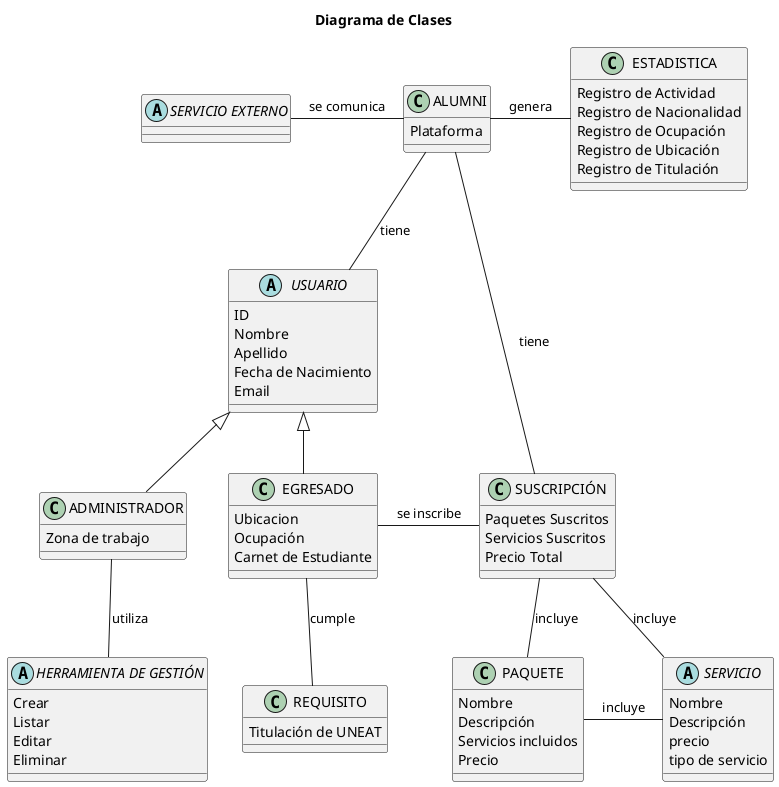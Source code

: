 @startuml AumniClasses

title Diagrama de Clases

'!theme amiga
skinparam backgroundColor white
skinparam defaultFontName Arial

class ALUMNI 
{
   Plataforma
}

abstract "SERVICIO EXTERNO" {}

abstract USUARIO 
{
    ID
    Nombre 
    Apellido
    Fecha de Nacimiento
    Email
}

class EGRESADO 
{
    Ubicacion
    Ocupación
    Carnet de Estudiante
}

class ADMINISTRADOR 
{
    Zona de trabajo
}

class REQUISITO 
{
    Titulación de UNEAT
}

class ESTADISTICA 
{
    Registro de Actividad
    Registro de Nacionalidad
    Registro de Ocupación
    Registro de Ubicación
    Registro de Titulación

}

class SUSCRIPCIÓN 
{
    Paquetes Suscritos
    Servicios Suscritos
    Precio Total
}

class PAQUETE
{
    Nombre
    Descripción
    Servicios incluidos
    Precio
}

abstract SERVICIO 
{
    Nombre 
    Descripción
    precio
    tipo de servicio
}

abstract "HERRAMIENTA DE GESTIÓN" 
{
    Crear
    Listar
    Editar
    Eliminar
}

ALUMNI -- USUARIO : tiene
ALUMNI - ESTADISTICA : genera
SUSCRIPCIÓN -up- ALUMNI : tiene
ALUMNI -left- "SERVICIO EXTERNO" : se comunica
SUSCRIPCIÓN -- SERVICIO : incluye
EGRESADO -- REQUISITO : cumple
SUSCRIPCIÓN -- PAQUETE : incluye
EGRESADO - SUSCRIPCIÓN : se inscribe
PAQUETE - SERVICIO : incluye
USUARIO <|-- EGRESADO
USUARIO <|-- ADMINISTRADOR
"HERRAMIENTA DE GESTIÓN" -up- ADMINISTRADOR : utiliza

@enduml

